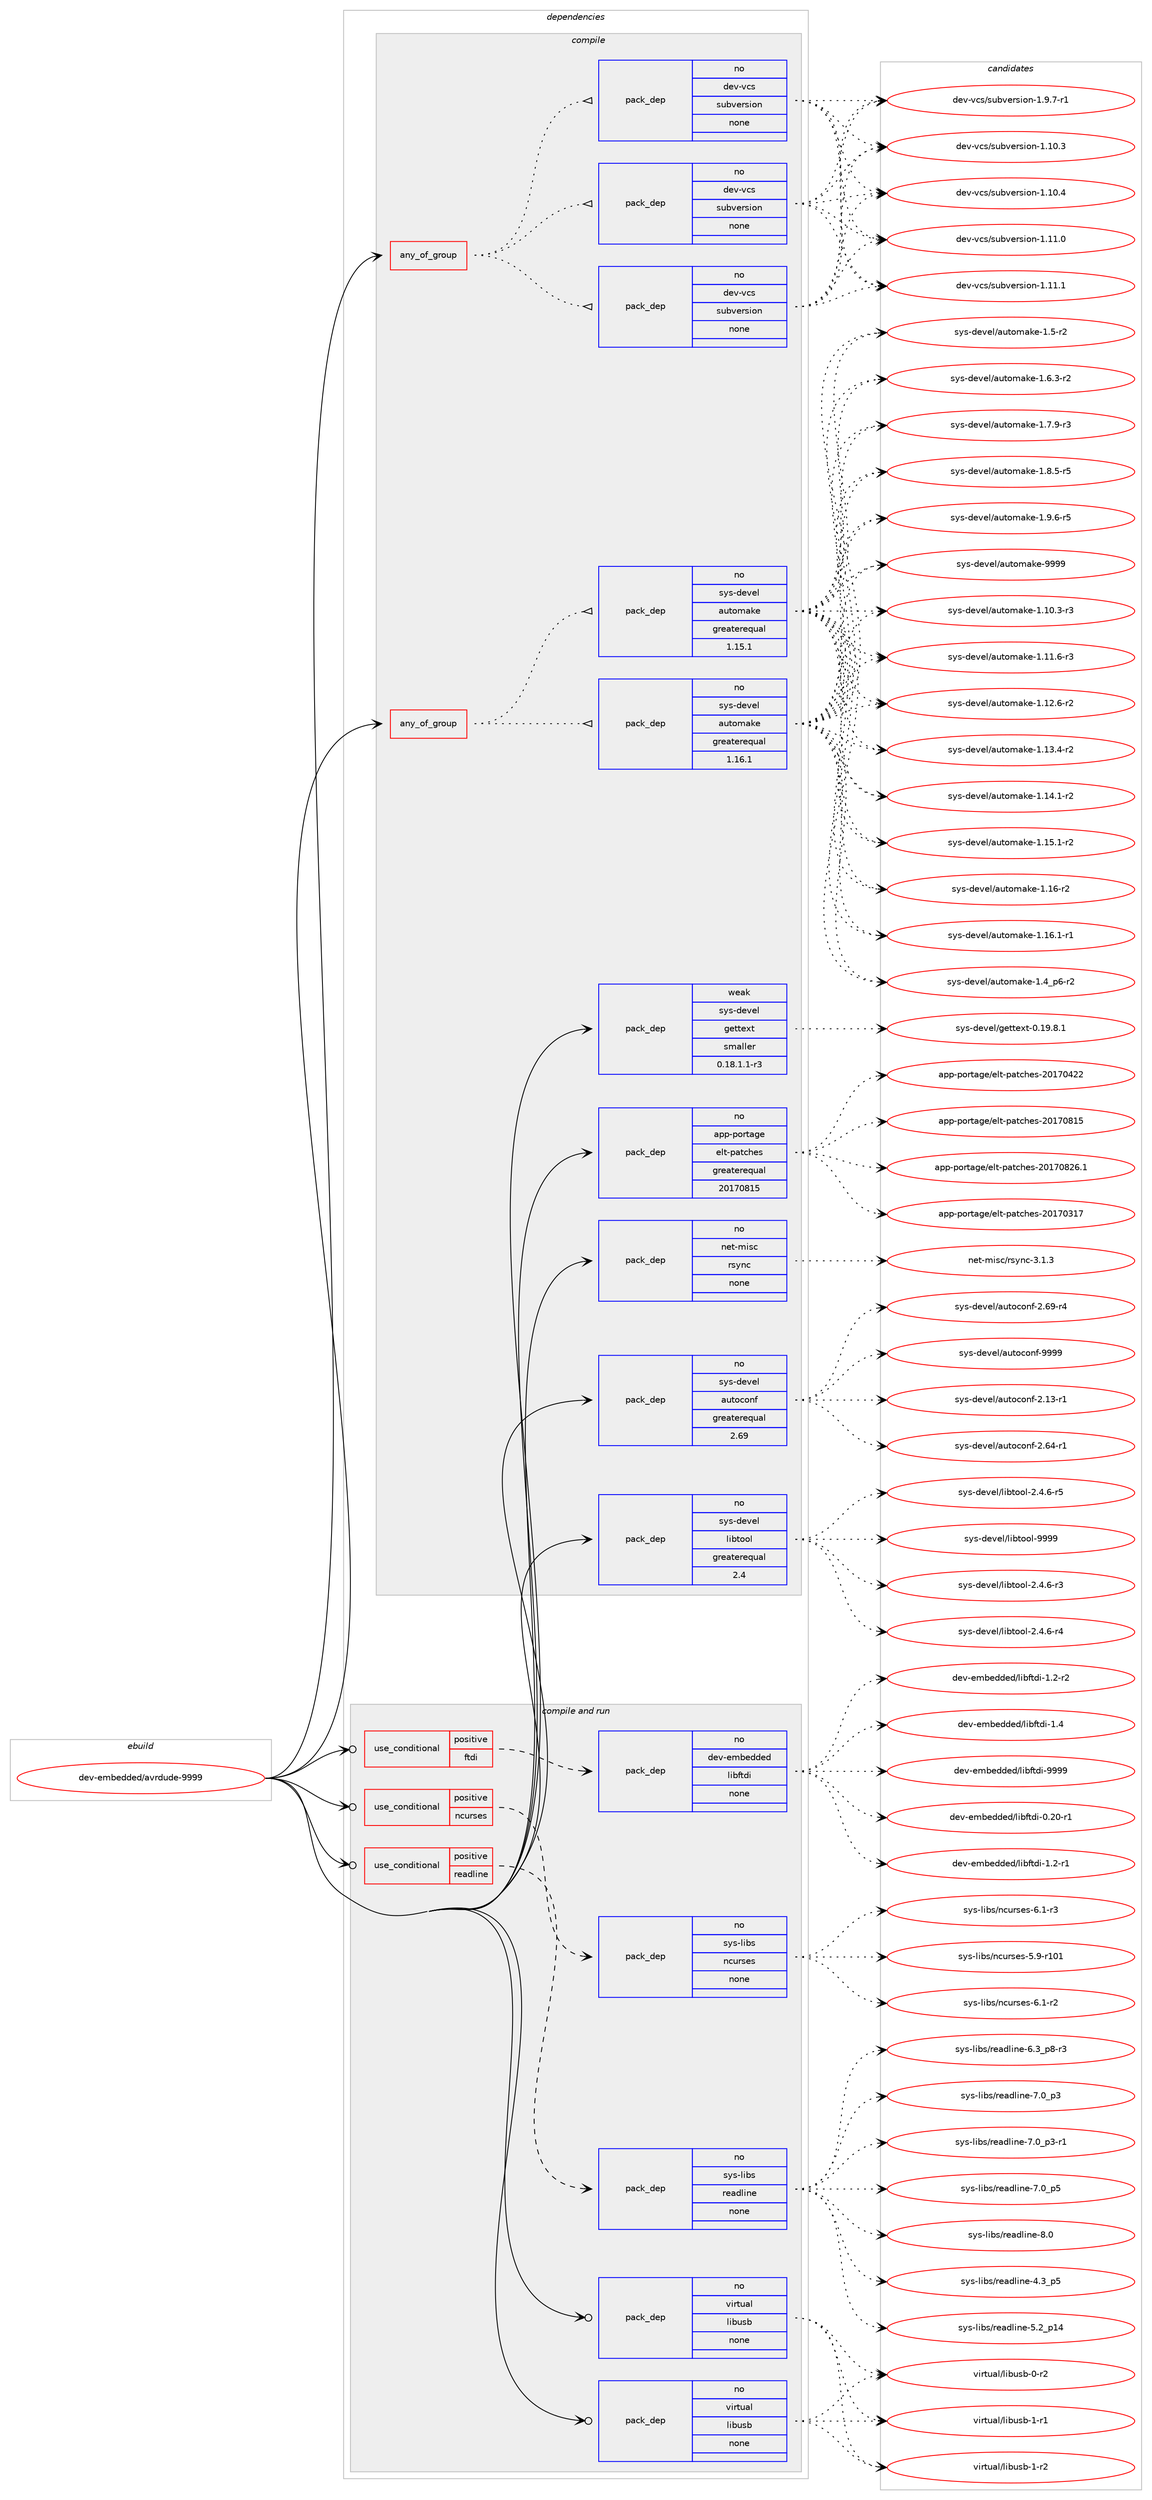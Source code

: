 digraph prolog {

# *************
# Graph options
# *************

newrank=true;
concentrate=true;
compound=true;
graph [rankdir=LR,fontname=Helvetica,fontsize=10,ranksep=1.5];#, ranksep=2.5, nodesep=0.2];
edge  [arrowhead=vee];
node  [fontname=Helvetica,fontsize=10];

# **********
# The ebuild
# **********

subgraph cluster_leftcol {
color=gray;
rank=same;
label=<<i>ebuild</i>>;
id [label="dev-embedded/avrdude-9999", color=red, width=4, href="../dev-embedded/avrdude-9999.svg"];
}

# ****************
# The dependencies
# ****************

subgraph cluster_midcol {
color=gray;
label=<<i>dependencies</i>>;
subgraph cluster_compile {
fillcolor="#eeeeee";
style=filled;
label=<<i>compile</i>>;
subgraph any20452 {
dependency1323406 [label=<<TABLE BORDER="0" CELLBORDER="1" CELLSPACING="0" CELLPADDING="4"><TR><TD CELLPADDING="10">any_of_group</TD></TR></TABLE>>, shape=none, color=red];subgraph pack944266 {
dependency1323407 [label=<<TABLE BORDER="0" CELLBORDER="1" CELLSPACING="0" CELLPADDING="4" WIDTH="220"><TR><TD ROWSPAN="6" CELLPADDING="30">pack_dep</TD></TR><TR><TD WIDTH="110">no</TD></TR><TR><TD>dev-vcs</TD></TR><TR><TD>subversion</TD></TR><TR><TD>none</TD></TR><TR><TD></TD></TR></TABLE>>, shape=none, color=blue];
}
dependency1323406:e -> dependency1323407:w [weight=20,style="dotted",arrowhead="oinv"];
subgraph pack944267 {
dependency1323408 [label=<<TABLE BORDER="0" CELLBORDER="1" CELLSPACING="0" CELLPADDING="4" WIDTH="220"><TR><TD ROWSPAN="6" CELLPADDING="30">pack_dep</TD></TR><TR><TD WIDTH="110">no</TD></TR><TR><TD>dev-vcs</TD></TR><TR><TD>subversion</TD></TR><TR><TD>none</TD></TR><TR><TD></TD></TR></TABLE>>, shape=none, color=blue];
}
dependency1323406:e -> dependency1323408:w [weight=20,style="dotted",arrowhead="oinv"];
subgraph pack944268 {
dependency1323409 [label=<<TABLE BORDER="0" CELLBORDER="1" CELLSPACING="0" CELLPADDING="4" WIDTH="220"><TR><TD ROWSPAN="6" CELLPADDING="30">pack_dep</TD></TR><TR><TD WIDTH="110">no</TD></TR><TR><TD>dev-vcs</TD></TR><TR><TD>subversion</TD></TR><TR><TD>none</TD></TR><TR><TD></TD></TR></TABLE>>, shape=none, color=blue];
}
dependency1323406:e -> dependency1323409:w [weight=20,style="dotted",arrowhead="oinv"];
}
id:e -> dependency1323406:w [weight=20,style="solid",arrowhead="vee"];
subgraph any20453 {
dependency1323410 [label=<<TABLE BORDER="0" CELLBORDER="1" CELLSPACING="0" CELLPADDING="4"><TR><TD CELLPADDING="10">any_of_group</TD></TR></TABLE>>, shape=none, color=red];subgraph pack944269 {
dependency1323411 [label=<<TABLE BORDER="0" CELLBORDER="1" CELLSPACING="0" CELLPADDING="4" WIDTH="220"><TR><TD ROWSPAN="6" CELLPADDING="30">pack_dep</TD></TR><TR><TD WIDTH="110">no</TD></TR><TR><TD>sys-devel</TD></TR><TR><TD>automake</TD></TR><TR><TD>greaterequal</TD></TR><TR><TD>1.16.1</TD></TR></TABLE>>, shape=none, color=blue];
}
dependency1323410:e -> dependency1323411:w [weight=20,style="dotted",arrowhead="oinv"];
subgraph pack944270 {
dependency1323412 [label=<<TABLE BORDER="0" CELLBORDER="1" CELLSPACING="0" CELLPADDING="4" WIDTH="220"><TR><TD ROWSPAN="6" CELLPADDING="30">pack_dep</TD></TR><TR><TD WIDTH="110">no</TD></TR><TR><TD>sys-devel</TD></TR><TR><TD>automake</TD></TR><TR><TD>greaterequal</TD></TR><TR><TD>1.15.1</TD></TR></TABLE>>, shape=none, color=blue];
}
dependency1323410:e -> dependency1323412:w [weight=20,style="dotted",arrowhead="oinv"];
}
id:e -> dependency1323410:w [weight=20,style="solid",arrowhead="vee"];
subgraph pack944271 {
dependency1323413 [label=<<TABLE BORDER="0" CELLBORDER="1" CELLSPACING="0" CELLPADDING="4" WIDTH="220"><TR><TD ROWSPAN="6" CELLPADDING="30">pack_dep</TD></TR><TR><TD WIDTH="110">no</TD></TR><TR><TD>app-portage</TD></TR><TR><TD>elt-patches</TD></TR><TR><TD>greaterequal</TD></TR><TR><TD>20170815</TD></TR></TABLE>>, shape=none, color=blue];
}
id:e -> dependency1323413:w [weight=20,style="solid",arrowhead="vee"];
subgraph pack944272 {
dependency1323414 [label=<<TABLE BORDER="0" CELLBORDER="1" CELLSPACING="0" CELLPADDING="4" WIDTH="220"><TR><TD ROWSPAN="6" CELLPADDING="30">pack_dep</TD></TR><TR><TD WIDTH="110">no</TD></TR><TR><TD>net-misc</TD></TR><TR><TD>rsync</TD></TR><TR><TD>none</TD></TR><TR><TD></TD></TR></TABLE>>, shape=none, color=blue];
}
id:e -> dependency1323414:w [weight=20,style="solid",arrowhead="vee"];
subgraph pack944273 {
dependency1323415 [label=<<TABLE BORDER="0" CELLBORDER="1" CELLSPACING="0" CELLPADDING="4" WIDTH="220"><TR><TD ROWSPAN="6" CELLPADDING="30">pack_dep</TD></TR><TR><TD WIDTH="110">no</TD></TR><TR><TD>sys-devel</TD></TR><TR><TD>autoconf</TD></TR><TR><TD>greaterequal</TD></TR><TR><TD>2.69</TD></TR></TABLE>>, shape=none, color=blue];
}
id:e -> dependency1323415:w [weight=20,style="solid",arrowhead="vee"];
subgraph pack944274 {
dependency1323416 [label=<<TABLE BORDER="0" CELLBORDER="1" CELLSPACING="0" CELLPADDING="4" WIDTH="220"><TR><TD ROWSPAN="6" CELLPADDING="30">pack_dep</TD></TR><TR><TD WIDTH="110">no</TD></TR><TR><TD>sys-devel</TD></TR><TR><TD>libtool</TD></TR><TR><TD>greaterequal</TD></TR><TR><TD>2.4</TD></TR></TABLE>>, shape=none, color=blue];
}
id:e -> dependency1323416:w [weight=20,style="solid",arrowhead="vee"];
subgraph pack944275 {
dependency1323417 [label=<<TABLE BORDER="0" CELLBORDER="1" CELLSPACING="0" CELLPADDING="4" WIDTH="220"><TR><TD ROWSPAN="6" CELLPADDING="30">pack_dep</TD></TR><TR><TD WIDTH="110">weak</TD></TR><TR><TD>sys-devel</TD></TR><TR><TD>gettext</TD></TR><TR><TD>smaller</TD></TR><TR><TD>0.18.1.1-r3</TD></TR></TABLE>>, shape=none, color=blue];
}
id:e -> dependency1323417:w [weight=20,style="solid",arrowhead="vee"];
}
subgraph cluster_compileandrun {
fillcolor="#eeeeee";
style=filled;
label=<<i>compile and run</i>>;
subgraph cond358136 {
dependency1323418 [label=<<TABLE BORDER="0" CELLBORDER="1" CELLSPACING="0" CELLPADDING="4"><TR><TD ROWSPAN="3" CELLPADDING="10">use_conditional</TD></TR><TR><TD>positive</TD></TR><TR><TD>ftdi</TD></TR></TABLE>>, shape=none, color=red];
subgraph pack944276 {
dependency1323419 [label=<<TABLE BORDER="0" CELLBORDER="1" CELLSPACING="0" CELLPADDING="4" WIDTH="220"><TR><TD ROWSPAN="6" CELLPADDING="30">pack_dep</TD></TR><TR><TD WIDTH="110">no</TD></TR><TR><TD>dev-embedded</TD></TR><TR><TD>libftdi</TD></TR><TR><TD>none</TD></TR><TR><TD></TD></TR></TABLE>>, shape=none, color=blue];
}
dependency1323418:e -> dependency1323419:w [weight=20,style="dashed",arrowhead="vee"];
}
id:e -> dependency1323418:w [weight=20,style="solid",arrowhead="odotvee"];
subgraph cond358137 {
dependency1323420 [label=<<TABLE BORDER="0" CELLBORDER="1" CELLSPACING="0" CELLPADDING="4"><TR><TD ROWSPAN="3" CELLPADDING="10">use_conditional</TD></TR><TR><TD>positive</TD></TR><TR><TD>ncurses</TD></TR></TABLE>>, shape=none, color=red];
subgraph pack944277 {
dependency1323421 [label=<<TABLE BORDER="0" CELLBORDER="1" CELLSPACING="0" CELLPADDING="4" WIDTH="220"><TR><TD ROWSPAN="6" CELLPADDING="30">pack_dep</TD></TR><TR><TD WIDTH="110">no</TD></TR><TR><TD>sys-libs</TD></TR><TR><TD>ncurses</TD></TR><TR><TD>none</TD></TR><TR><TD></TD></TR></TABLE>>, shape=none, color=blue];
}
dependency1323420:e -> dependency1323421:w [weight=20,style="dashed",arrowhead="vee"];
}
id:e -> dependency1323420:w [weight=20,style="solid",arrowhead="odotvee"];
subgraph cond358138 {
dependency1323422 [label=<<TABLE BORDER="0" CELLBORDER="1" CELLSPACING="0" CELLPADDING="4"><TR><TD ROWSPAN="3" CELLPADDING="10">use_conditional</TD></TR><TR><TD>positive</TD></TR><TR><TD>readline</TD></TR></TABLE>>, shape=none, color=red];
subgraph pack944278 {
dependency1323423 [label=<<TABLE BORDER="0" CELLBORDER="1" CELLSPACING="0" CELLPADDING="4" WIDTH="220"><TR><TD ROWSPAN="6" CELLPADDING="30">pack_dep</TD></TR><TR><TD WIDTH="110">no</TD></TR><TR><TD>sys-libs</TD></TR><TR><TD>readline</TD></TR><TR><TD>none</TD></TR><TR><TD></TD></TR></TABLE>>, shape=none, color=blue];
}
dependency1323422:e -> dependency1323423:w [weight=20,style="dashed",arrowhead="vee"];
}
id:e -> dependency1323422:w [weight=20,style="solid",arrowhead="odotvee"];
subgraph pack944279 {
dependency1323424 [label=<<TABLE BORDER="0" CELLBORDER="1" CELLSPACING="0" CELLPADDING="4" WIDTH="220"><TR><TD ROWSPAN="6" CELLPADDING="30">pack_dep</TD></TR><TR><TD WIDTH="110">no</TD></TR><TR><TD>virtual</TD></TR><TR><TD>libusb</TD></TR><TR><TD>none</TD></TR><TR><TD></TD></TR></TABLE>>, shape=none, color=blue];
}
id:e -> dependency1323424:w [weight=20,style="solid",arrowhead="odotvee"];
subgraph pack944280 {
dependency1323425 [label=<<TABLE BORDER="0" CELLBORDER="1" CELLSPACING="0" CELLPADDING="4" WIDTH="220"><TR><TD ROWSPAN="6" CELLPADDING="30">pack_dep</TD></TR><TR><TD WIDTH="110">no</TD></TR><TR><TD>virtual</TD></TR><TR><TD>libusb</TD></TR><TR><TD>none</TD></TR><TR><TD></TD></TR></TABLE>>, shape=none, color=blue];
}
id:e -> dependency1323425:w [weight=20,style="solid",arrowhead="odotvee"];
}
subgraph cluster_run {
fillcolor="#eeeeee";
style=filled;
label=<<i>run</i>>;
}
}

# **************
# The candidates
# **************

subgraph cluster_choices {
rank=same;
color=gray;
label=<<i>candidates</i>>;

subgraph choice944266 {
color=black;
nodesep=1;
choice1001011184511899115471151179811810111411510511111045494649484651 [label="dev-vcs/subversion-1.10.3", color=red, width=4,href="../dev-vcs/subversion-1.10.3.svg"];
choice1001011184511899115471151179811810111411510511111045494649484652 [label="dev-vcs/subversion-1.10.4", color=red, width=4,href="../dev-vcs/subversion-1.10.4.svg"];
choice1001011184511899115471151179811810111411510511111045494649494648 [label="dev-vcs/subversion-1.11.0", color=red, width=4,href="../dev-vcs/subversion-1.11.0.svg"];
choice1001011184511899115471151179811810111411510511111045494649494649 [label="dev-vcs/subversion-1.11.1", color=red, width=4,href="../dev-vcs/subversion-1.11.1.svg"];
choice100101118451189911547115117981181011141151051111104549465746554511449 [label="dev-vcs/subversion-1.9.7-r1", color=red, width=4,href="../dev-vcs/subversion-1.9.7-r1.svg"];
dependency1323407:e -> choice1001011184511899115471151179811810111411510511111045494649484651:w [style=dotted,weight="100"];
dependency1323407:e -> choice1001011184511899115471151179811810111411510511111045494649484652:w [style=dotted,weight="100"];
dependency1323407:e -> choice1001011184511899115471151179811810111411510511111045494649494648:w [style=dotted,weight="100"];
dependency1323407:e -> choice1001011184511899115471151179811810111411510511111045494649494649:w [style=dotted,weight="100"];
dependency1323407:e -> choice100101118451189911547115117981181011141151051111104549465746554511449:w [style=dotted,weight="100"];
}
subgraph choice944267 {
color=black;
nodesep=1;
choice1001011184511899115471151179811810111411510511111045494649484651 [label="dev-vcs/subversion-1.10.3", color=red, width=4,href="../dev-vcs/subversion-1.10.3.svg"];
choice1001011184511899115471151179811810111411510511111045494649484652 [label="dev-vcs/subversion-1.10.4", color=red, width=4,href="../dev-vcs/subversion-1.10.4.svg"];
choice1001011184511899115471151179811810111411510511111045494649494648 [label="dev-vcs/subversion-1.11.0", color=red, width=4,href="../dev-vcs/subversion-1.11.0.svg"];
choice1001011184511899115471151179811810111411510511111045494649494649 [label="dev-vcs/subversion-1.11.1", color=red, width=4,href="../dev-vcs/subversion-1.11.1.svg"];
choice100101118451189911547115117981181011141151051111104549465746554511449 [label="dev-vcs/subversion-1.9.7-r1", color=red, width=4,href="../dev-vcs/subversion-1.9.7-r1.svg"];
dependency1323408:e -> choice1001011184511899115471151179811810111411510511111045494649484651:w [style=dotted,weight="100"];
dependency1323408:e -> choice1001011184511899115471151179811810111411510511111045494649484652:w [style=dotted,weight="100"];
dependency1323408:e -> choice1001011184511899115471151179811810111411510511111045494649494648:w [style=dotted,weight="100"];
dependency1323408:e -> choice1001011184511899115471151179811810111411510511111045494649494649:w [style=dotted,weight="100"];
dependency1323408:e -> choice100101118451189911547115117981181011141151051111104549465746554511449:w [style=dotted,weight="100"];
}
subgraph choice944268 {
color=black;
nodesep=1;
choice1001011184511899115471151179811810111411510511111045494649484651 [label="dev-vcs/subversion-1.10.3", color=red, width=4,href="../dev-vcs/subversion-1.10.3.svg"];
choice1001011184511899115471151179811810111411510511111045494649484652 [label="dev-vcs/subversion-1.10.4", color=red, width=4,href="../dev-vcs/subversion-1.10.4.svg"];
choice1001011184511899115471151179811810111411510511111045494649494648 [label="dev-vcs/subversion-1.11.0", color=red, width=4,href="../dev-vcs/subversion-1.11.0.svg"];
choice1001011184511899115471151179811810111411510511111045494649494649 [label="dev-vcs/subversion-1.11.1", color=red, width=4,href="../dev-vcs/subversion-1.11.1.svg"];
choice100101118451189911547115117981181011141151051111104549465746554511449 [label="dev-vcs/subversion-1.9.7-r1", color=red, width=4,href="../dev-vcs/subversion-1.9.7-r1.svg"];
dependency1323409:e -> choice1001011184511899115471151179811810111411510511111045494649484651:w [style=dotted,weight="100"];
dependency1323409:e -> choice1001011184511899115471151179811810111411510511111045494649484652:w [style=dotted,weight="100"];
dependency1323409:e -> choice1001011184511899115471151179811810111411510511111045494649494648:w [style=dotted,weight="100"];
dependency1323409:e -> choice1001011184511899115471151179811810111411510511111045494649494649:w [style=dotted,weight="100"];
dependency1323409:e -> choice100101118451189911547115117981181011141151051111104549465746554511449:w [style=dotted,weight="100"];
}
subgraph choice944269 {
color=black;
nodesep=1;
choice11512111545100101118101108479711711611110997107101454946494846514511451 [label="sys-devel/automake-1.10.3-r3", color=red, width=4,href="../sys-devel/automake-1.10.3-r3.svg"];
choice11512111545100101118101108479711711611110997107101454946494946544511451 [label="sys-devel/automake-1.11.6-r3", color=red, width=4,href="../sys-devel/automake-1.11.6-r3.svg"];
choice11512111545100101118101108479711711611110997107101454946495046544511450 [label="sys-devel/automake-1.12.6-r2", color=red, width=4,href="../sys-devel/automake-1.12.6-r2.svg"];
choice11512111545100101118101108479711711611110997107101454946495146524511450 [label="sys-devel/automake-1.13.4-r2", color=red, width=4,href="../sys-devel/automake-1.13.4-r2.svg"];
choice11512111545100101118101108479711711611110997107101454946495246494511450 [label="sys-devel/automake-1.14.1-r2", color=red, width=4,href="../sys-devel/automake-1.14.1-r2.svg"];
choice11512111545100101118101108479711711611110997107101454946495346494511450 [label="sys-devel/automake-1.15.1-r2", color=red, width=4,href="../sys-devel/automake-1.15.1-r2.svg"];
choice1151211154510010111810110847971171161111099710710145494649544511450 [label="sys-devel/automake-1.16-r2", color=red, width=4,href="../sys-devel/automake-1.16-r2.svg"];
choice11512111545100101118101108479711711611110997107101454946495446494511449 [label="sys-devel/automake-1.16.1-r1", color=red, width=4,href="../sys-devel/automake-1.16.1-r1.svg"];
choice115121115451001011181011084797117116111109971071014549465295112544511450 [label="sys-devel/automake-1.4_p6-r2", color=red, width=4,href="../sys-devel/automake-1.4_p6-r2.svg"];
choice11512111545100101118101108479711711611110997107101454946534511450 [label="sys-devel/automake-1.5-r2", color=red, width=4,href="../sys-devel/automake-1.5-r2.svg"];
choice115121115451001011181011084797117116111109971071014549465446514511450 [label="sys-devel/automake-1.6.3-r2", color=red, width=4,href="../sys-devel/automake-1.6.3-r2.svg"];
choice115121115451001011181011084797117116111109971071014549465546574511451 [label="sys-devel/automake-1.7.9-r3", color=red, width=4,href="../sys-devel/automake-1.7.9-r3.svg"];
choice115121115451001011181011084797117116111109971071014549465646534511453 [label="sys-devel/automake-1.8.5-r5", color=red, width=4,href="../sys-devel/automake-1.8.5-r5.svg"];
choice115121115451001011181011084797117116111109971071014549465746544511453 [label="sys-devel/automake-1.9.6-r5", color=red, width=4,href="../sys-devel/automake-1.9.6-r5.svg"];
choice115121115451001011181011084797117116111109971071014557575757 [label="sys-devel/automake-9999", color=red, width=4,href="../sys-devel/automake-9999.svg"];
dependency1323411:e -> choice11512111545100101118101108479711711611110997107101454946494846514511451:w [style=dotted,weight="100"];
dependency1323411:e -> choice11512111545100101118101108479711711611110997107101454946494946544511451:w [style=dotted,weight="100"];
dependency1323411:e -> choice11512111545100101118101108479711711611110997107101454946495046544511450:w [style=dotted,weight="100"];
dependency1323411:e -> choice11512111545100101118101108479711711611110997107101454946495146524511450:w [style=dotted,weight="100"];
dependency1323411:e -> choice11512111545100101118101108479711711611110997107101454946495246494511450:w [style=dotted,weight="100"];
dependency1323411:e -> choice11512111545100101118101108479711711611110997107101454946495346494511450:w [style=dotted,weight="100"];
dependency1323411:e -> choice1151211154510010111810110847971171161111099710710145494649544511450:w [style=dotted,weight="100"];
dependency1323411:e -> choice11512111545100101118101108479711711611110997107101454946495446494511449:w [style=dotted,weight="100"];
dependency1323411:e -> choice115121115451001011181011084797117116111109971071014549465295112544511450:w [style=dotted,weight="100"];
dependency1323411:e -> choice11512111545100101118101108479711711611110997107101454946534511450:w [style=dotted,weight="100"];
dependency1323411:e -> choice115121115451001011181011084797117116111109971071014549465446514511450:w [style=dotted,weight="100"];
dependency1323411:e -> choice115121115451001011181011084797117116111109971071014549465546574511451:w [style=dotted,weight="100"];
dependency1323411:e -> choice115121115451001011181011084797117116111109971071014549465646534511453:w [style=dotted,weight="100"];
dependency1323411:e -> choice115121115451001011181011084797117116111109971071014549465746544511453:w [style=dotted,weight="100"];
dependency1323411:e -> choice115121115451001011181011084797117116111109971071014557575757:w [style=dotted,weight="100"];
}
subgraph choice944270 {
color=black;
nodesep=1;
choice11512111545100101118101108479711711611110997107101454946494846514511451 [label="sys-devel/automake-1.10.3-r3", color=red, width=4,href="../sys-devel/automake-1.10.3-r3.svg"];
choice11512111545100101118101108479711711611110997107101454946494946544511451 [label="sys-devel/automake-1.11.6-r3", color=red, width=4,href="../sys-devel/automake-1.11.6-r3.svg"];
choice11512111545100101118101108479711711611110997107101454946495046544511450 [label="sys-devel/automake-1.12.6-r2", color=red, width=4,href="../sys-devel/automake-1.12.6-r2.svg"];
choice11512111545100101118101108479711711611110997107101454946495146524511450 [label="sys-devel/automake-1.13.4-r2", color=red, width=4,href="../sys-devel/automake-1.13.4-r2.svg"];
choice11512111545100101118101108479711711611110997107101454946495246494511450 [label="sys-devel/automake-1.14.1-r2", color=red, width=4,href="../sys-devel/automake-1.14.1-r2.svg"];
choice11512111545100101118101108479711711611110997107101454946495346494511450 [label="sys-devel/automake-1.15.1-r2", color=red, width=4,href="../sys-devel/automake-1.15.1-r2.svg"];
choice1151211154510010111810110847971171161111099710710145494649544511450 [label="sys-devel/automake-1.16-r2", color=red, width=4,href="../sys-devel/automake-1.16-r2.svg"];
choice11512111545100101118101108479711711611110997107101454946495446494511449 [label="sys-devel/automake-1.16.1-r1", color=red, width=4,href="../sys-devel/automake-1.16.1-r1.svg"];
choice115121115451001011181011084797117116111109971071014549465295112544511450 [label="sys-devel/automake-1.4_p6-r2", color=red, width=4,href="../sys-devel/automake-1.4_p6-r2.svg"];
choice11512111545100101118101108479711711611110997107101454946534511450 [label="sys-devel/automake-1.5-r2", color=red, width=4,href="../sys-devel/automake-1.5-r2.svg"];
choice115121115451001011181011084797117116111109971071014549465446514511450 [label="sys-devel/automake-1.6.3-r2", color=red, width=4,href="../sys-devel/automake-1.6.3-r2.svg"];
choice115121115451001011181011084797117116111109971071014549465546574511451 [label="sys-devel/automake-1.7.9-r3", color=red, width=4,href="../sys-devel/automake-1.7.9-r3.svg"];
choice115121115451001011181011084797117116111109971071014549465646534511453 [label="sys-devel/automake-1.8.5-r5", color=red, width=4,href="../sys-devel/automake-1.8.5-r5.svg"];
choice115121115451001011181011084797117116111109971071014549465746544511453 [label="sys-devel/automake-1.9.6-r5", color=red, width=4,href="../sys-devel/automake-1.9.6-r5.svg"];
choice115121115451001011181011084797117116111109971071014557575757 [label="sys-devel/automake-9999", color=red, width=4,href="../sys-devel/automake-9999.svg"];
dependency1323412:e -> choice11512111545100101118101108479711711611110997107101454946494846514511451:w [style=dotted,weight="100"];
dependency1323412:e -> choice11512111545100101118101108479711711611110997107101454946494946544511451:w [style=dotted,weight="100"];
dependency1323412:e -> choice11512111545100101118101108479711711611110997107101454946495046544511450:w [style=dotted,weight="100"];
dependency1323412:e -> choice11512111545100101118101108479711711611110997107101454946495146524511450:w [style=dotted,weight="100"];
dependency1323412:e -> choice11512111545100101118101108479711711611110997107101454946495246494511450:w [style=dotted,weight="100"];
dependency1323412:e -> choice11512111545100101118101108479711711611110997107101454946495346494511450:w [style=dotted,weight="100"];
dependency1323412:e -> choice1151211154510010111810110847971171161111099710710145494649544511450:w [style=dotted,weight="100"];
dependency1323412:e -> choice11512111545100101118101108479711711611110997107101454946495446494511449:w [style=dotted,weight="100"];
dependency1323412:e -> choice115121115451001011181011084797117116111109971071014549465295112544511450:w [style=dotted,weight="100"];
dependency1323412:e -> choice11512111545100101118101108479711711611110997107101454946534511450:w [style=dotted,weight="100"];
dependency1323412:e -> choice115121115451001011181011084797117116111109971071014549465446514511450:w [style=dotted,weight="100"];
dependency1323412:e -> choice115121115451001011181011084797117116111109971071014549465546574511451:w [style=dotted,weight="100"];
dependency1323412:e -> choice115121115451001011181011084797117116111109971071014549465646534511453:w [style=dotted,weight="100"];
dependency1323412:e -> choice115121115451001011181011084797117116111109971071014549465746544511453:w [style=dotted,weight="100"];
dependency1323412:e -> choice115121115451001011181011084797117116111109971071014557575757:w [style=dotted,weight="100"];
}
subgraph choice944271 {
color=black;
nodesep=1;
choice97112112451121111141169710310147101108116451129711699104101115455048495548514955 [label="app-portage/elt-patches-20170317", color=red, width=4,href="../app-portage/elt-patches-20170317.svg"];
choice97112112451121111141169710310147101108116451129711699104101115455048495548525050 [label="app-portage/elt-patches-20170422", color=red, width=4,href="../app-portage/elt-patches-20170422.svg"];
choice97112112451121111141169710310147101108116451129711699104101115455048495548564953 [label="app-portage/elt-patches-20170815", color=red, width=4,href="../app-portage/elt-patches-20170815.svg"];
choice971121124511211111411697103101471011081164511297116991041011154550484955485650544649 [label="app-portage/elt-patches-20170826.1", color=red, width=4,href="../app-portage/elt-patches-20170826.1.svg"];
dependency1323413:e -> choice97112112451121111141169710310147101108116451129711699104101115455048495548514955:w [style=dotted,weight="100"];
dependency1323413:e -> choice97112112451121111141169710310147101108116451129711699104101115455048495548525050:w [style=dotted,weight="100"];
dependency1323413:e -> choice97112112451121111141169710310147101108116451129711699104101115455048495548564953:w [style=dotted,weight="100"];
dependency1323413:e -> choice971121124511211111411697103101471011081164511297116991041011154550484955485650544649:w [style=dotted,weight="100"];
}
subgraph choice944272 {
color=black;
nodesep=1;
choice11010111645109105115994711411512111099455146494651 [label="net-misc/rsync-3.1.3", color=red, width=4,href="../net-misc/rsync-3.1.3.svg"];
dependency1323414:e -> choice11010111645109105115994711411512111099455146494651:w [style=dotted,weight="100"];
}
subgraph choice944273 {
color=black;
nodesep=1;
choice1151211154510010111810110847971171161119911111010245504649514511449 [label="sys-devel/autoconf-2.13-r1", color=red, width=4,href="../sys-devel/autoconf-2.13-r1.svg"];
choice1151211154510010111810110847971171161119911111010245504654524511449 [label="sys-devel/autoconf-2.64-r1", color=red, width=4,href="../sys-devel/autoconf-2.64-r1.svg"];
choice1151211154510010111810110847971171161119911111010245504654574511452 [label="sys-devel/autoconf-2.69-r4", color=red, width=4,href="../sys-devel/autoconf-2.69-r4.svg"];
choice115121115451001011181011084797117116111991111101024557575757 [label="sys-devel/autoconf-9999", color=red, width=4,href="../sys-devel/autoconf-9999.svg"];
dependency1323415:e -> choice1151211154510010111810110847971171161119911111010245504649514511449:w [style=dotted,weight="100"];
dependency1323415:e -> choice1151211154510010111810110847971171161119911111010245504654524511449:w [style=dotted,weight="100"];
dependency1323415:e -> choice1151211154510010111810110847971171161119911111010245504654574511452:w [style=dotted,weight="100"];
dependency1323415:e -> choice115121115451001011181011084797117116111991111101024557575757:w [style=dotted,weight="100"];
}
subgraph choice944274 {
color=black;
nodesep=1;
choice1151211154510010111810110847108105981161111111084550465246544511451 [label="sys-devel/libtool-2.4.6-r3", color=red, width=4,href="../sys-devel/libtool-2.4.6-r3.svg"];
choice1151211154510010111810110847108105981161111111084550465246544511452 [label="sys-devel/libtool-2.4.6-r4", color=red, width=4,href="../sys-devel/libtool-2.4.6-r4.svg"];
choice1151211154510010111810110847108105981161111111084550465246544511453 [label="sys-devel/libtool-2.4.6-r5", color=red, width=4,href="../sys-devel/libtool-2.4.6-r5.svg"];
choice1151211154510010111810110847108105981161111111084557575757 [label="sys-devel/libtool-9999", color=red, width=4,href="../sys-devel/libtool-9999.svg"];
dependency1323416:e -> choice1151211154510010111810110847108105981161111111084550465246544511451:w [style=dotted,weight="100"];
dependency1323416:e -> choice1151211154510010111810110847108105981161111111084550465246544511452:w [style=dotted,weight="100"];
dependency1323416:e -> choice1151211154510010111810110847108105981161111111084550465246544511453:w [style=dotted,weight="100"];
dependency1323416:e -> choice1151211154510010111810110847108105981161111111084557575757:w [style=dotted,weight="100"];
}
subgraph choice944275 {
color=black;
nodesep=1;
choice1151211154510010111810110847103101116116101120116454846495746564649 [label="sys-devel/gettext-0.19.8.1", color=red, width=4,href="../sys-devel/gettext-0.19.8.1.svg"];
dependency1323417:e -> choice1151211154510010111810110847103101116116101120116454846495746564649:w [style=dotted,weight="100"];
}
subgraph choice944276 {
color=black;
nodesep=1;
choice1001011184510110998101100100101100471081059810211610010545484650484511449 [label="dev-embedded/libftdi-0.20-r1", color=red, width=4,href="../dev-embedded/libftdi-0.20-r1.svg"];
choice10010111845101109981011001001011004710810598102116100105454946504511449 [label="dev-embedded/libftdi-1.2-r1", color=red, width=4,href="../dev-embedded/libftdi-1.2-r1.svg"];
choice10010111845101109981011001001011004710810598102116100105454946504511450 [label="dev-embedded/libftdi-1.2-r2", color=red, width=4,href="../dev-embedded/libftdi-1.2-r2.svg"];
choice1001011184510110998101100100101100471081059810211610010545494652 [label="dev-embedded/libftdi-1.4", color=red, width=4,href="../dev-embedded/libftdi-1.4.svg"];
choice100101118451011099810110010010110047108105981021161001054557575757 [label="dev-embedded/libftdi-9999", color=red, width=4,href="../dev-embedded/libftdi-9999.svg"];
dependency1323419:e -> choice1001011184510110998101100100101100471081059810211610010545484650484511449:w [style=dotted,weight="100"];
dependency1323419:e -> choice10010111845101109981011001001011004710810598102116100105454946504511449:w [style=dotted,weight="100"];
dependency1323419:e -> choice10010111845101109981011001001011004710810598102116100105454946504511450:w [style=dotted,weight="100"];
dependency1323419:e -> choice1001011184510110998101100100101100471081059810211610010545494652:w [style=dotted,weight="100"];
dependency1323419:e -> choice100101118451011099810110010010110047108105981021161001054557575757:w [style=dotted,weight="100"];
}
subgraph choice944277 {
color=black;
nodesep=1;
choice115121115451081059811547110991171141151011154553465745114494849 [label="sys-libs/ncurses-5.9-r101", color=red, width=4,href="../sys-libs/ncurses-5.9-r101.svg"];
choice11512111545108105981154711099117114115101115455446494511450 [label="sys-libs/ncurses-6.1-r2", color=red, width=4,href="../sys-libs/ncurses-6.1-r2.svg"];
choice11512111545108105981154711099117114115101115455446494511451 [label="sys-libs/ncurses-6.1-r3", color=red, width=4,href="../sys-libs/ncurses-6.1-r3.svg"];
dependency1323421:e -> choice115121115451081059811547110991171141151011154553465745114494849:w [style=dotted,weight="100"];
dependency1323421:e -> choice11512111545108105981154711099117114115101115455446494511450:w [style=dotted,weight="100"];
dependency1323421:e -> choice11512111545108105981154711099117114115101115455446494511451:w [style=dotted,weight="100"];
}
subgraph choice944278 {
color=black;
nodesep=1;
choice11512111545108105981154711410197100108105110101455246519511253 [label="sys-libs/readline-4.3_p5", color=red, width=4,href="../sys-libs/readline-4.3_p5.svg"];
choice1151211154510810598115471141019710010810511010145534650951124952 [label="sys-libs/readline-5.2_p14", color=red, width=4,href="../sys-libs/readline-5.2_p14.svg"];
choice115121115451081059811547114101971001081051101014554465195112564511451 [label="sys-libs/readline-6.3_p8-r3", color=red, width=4,href="../sys-libs/readline-6.3_p8-r3.svg"];
choice11512111545108105981154711410197100108105110101455546489511251 [label="sys-libs/readline-7.0_p3", color=red, width=4,href="../sys-libs/readline-7.0_p3.svg"];
choice115121115451081059811547114101971001081051101014555464895112514511449 [label="sys-libs/readline-7.0_p3-r1", color=red, width=4,href="../sys-libs/readline-7.0_p3-r1.svg"];
choice11512111545108105981154711410197100108105110101455546489511253 [label="sys-libs/readline-7.0_p5", color=red, width=4,href="../sys-libs/readline-7.0_p5.svg"];
choice1151211154510810598115471141019710010810511010145564648 [label="sys-libs/readline-8.0", color=red, width=4,href="../sys-libs/readline-8.0.svg"];
dependency1323423:e -> choice11512111545108105981154711410197100108105110101455246519511253:w [style=dotted,weight="100"];
dependency1323423:e -> choice1151211154510810598115471141019710010810511010145534650951124952:w [style=dotted,weight="100"];
dependency1323423:e -> choice115121115451081059811547114101971001081051101014554465195112564511451:w [style=dotted,weight="100"];
dependency1323423:e -> choice11512111545108105981154711410197100108105110101455546489511251:w [style=dotted,weight="100"];
dependency1323423:e -> choice115121115451081059811547114101971001081051101014555464895112514511449:w [style=dotted,weight="100"];
dependency1323423:e -> choice11512111545108105981154711410197100108105110101455546489511253:w [style=dotted,weight="100"];
dependency1323423:e -> choice1151211154510810598115471141019710010810511010145564648:w [style=dotted,weight="100"];
}
subgraph choice944279 {
color=black;
nodesep=1;
choice1181051141161179710847108105981171159845484511450 [label="virtual/libusb-0-r2", color=red, width=4,href="../virtual/libusb-0-r2.svg"];
choice1181051141161179710847108105981171159845494511449 [label="virtual/libusb-1-r1", color=red, width=4,href="../virtual/libusb-1-r1.svg"];
choice1181051141161179710847108105981171159845494511450 [label="virtual/libusb-1-r2", color=red, width=4,href="../virtual/libusb-1-r2.svg"];
dependency1323424:e -> choice1181051141161179710847108105981171159845484511450:w [style=dotted,weight="100"];
dependency1323424:e -> choice1181051141161179710847108105981171159845494511449:w [style=dotted,weight="100"];
dependency1323424:e -> choice1181051141161179710847108105981171159845494511450:w [style=dotted,weight="100"];
}
subgraph choice944280 {
color=black;
nodesep=1;
choice1181051141161179710847108105981171159845484511450 [label="virtual/libusb-0-r2", color=red, width=4,href="../virtual/libusb-0-r2.svg"];
choice1181051141161179710847108105981171159845494511449 [label="virtual/libusb-1-r1", color=red, width=4,href="../virtual/libusb-1-r1.svg"];
choice1181051141161179710847108105981171159845494511450 [label="virtual/libusb-1-r2", color=red, width=4,href="../virtual/libusb-1-r2.svg"];
dependency1323425:e -> choice1181051141161179710847108105981171159845484511450:w [style=dotted,weight="100"];
dependency1323425:e -> choice1181051141161179710847108105981171159845494511449:w [style=dotted,weight="100"];
dependency1323425:e -> choice1181051141161179710847108105981171159845494511450:w [style=dotted,weight="100"];
}
}

}

